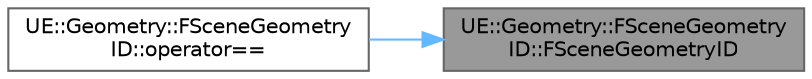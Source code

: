 digraph "UE::Geometry::FSceneGeometryID::FSceneGeometryID"
{
 // INTERACTIVE_SVG=YES
 // LATEX_PDF_SIZE
  bgcolor="transparent";
  edge [fontname=Helvetica,fontsize=10,labelfontname=Helvetica,labelfontsize=10];
  node [fontname=Helvetica,fontsize=10,shape=box,height=0.2,width=0.4];
  rankdir="RL";
  Node1 [id="Node000001",label="UE::Geometry::FSceneGeometry\lID::FSceneGeometryID",height=0.2,width=0.4,color="gray40", fillcolor="grey60", style="filled", fontcolor="black",tooltip=" "];
  Node1 -> Node2 [id="edge1_Node000001_Node000002",dir="back",color="steelblue1",style="solid",tooltip=" "];
  Node2 [id="Node000002",label="UE::Geometry::FSceneGeometry\lID::operator==",height=0.2,width=0.4,color="grey40", fillcolor="white", style="filled",URL="$d3/d43/structUE_1_1Geometry_1_1FSceneGeometryID.html#a49f53bc737490560ec39bb9e7d71ebdf",tooltip=" "];
}
